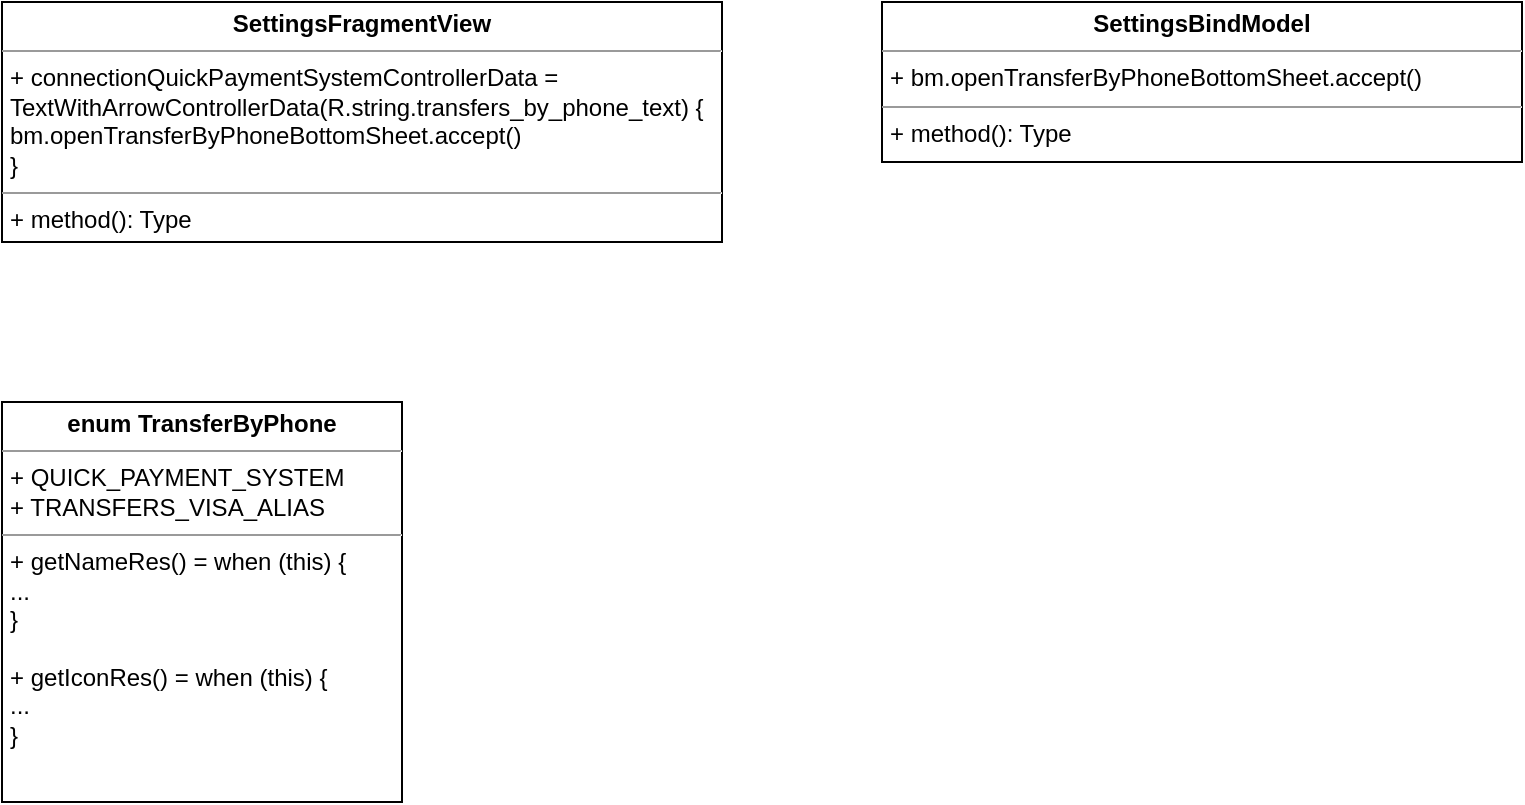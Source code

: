 <mxfile version="16.4.5" type="github">
  <diagram id="cNkFX97jJLte84PRHotk" name="Page-1">
    <mxGraphModel dx="813" dy="417" grid="1" gridSize="10" guides="1" tooltips="1" connect="1" arrows="1" fold="1" page="1" pageScale="1" pageWidth="850" pageHeight="1100" math="0" shadow="0">
      <root>
        <mxCell id="0" />
        <mxCell id="1" parent="0" />
        <mxCell id="yCn2evbuxmwkfyVNQuLm-1" value="&lt;p style=&quot;margin: 0px ; margin-top: 4px ; text-align: center&quot;&gt;&lt;b&gt;SettingsFragmentView&lt;/b&gt;&lt;/p&gt;&lt;hr size=&quot;1&quot;&gt;&lt;p style=&quot;margin: 0px ; margin-left: 4px&quot;&gt;+ connectionQuickPaymentSystemControllerData =&lt;/p&gt;&lt;p style=&quot;margin: 0px ; margin-left: 4px&quot;&gt;TextWithArrowControllerData(R.string.transfers_by_phone_text) { &lt;br&gt;&lt;/p&gt;&lt;p style=&quot;margin: 0px ; margin-left: 4px&quot;&gt;bm.openTransferByPhoneBottomSheet.accept()&lt;br&gt;&lt;/p&gt;&lt;p style=&quot;margin: 0px ; margin-left: 4px&quot;&gt;}&lt;br&gt;&lt;/p&gt;&lt;hr size=&quot;1&quot;&gt;&lt;p style=&quot;margin: 0px ; margin-left: 4px&quot;&gt;+ method(): Type&lt;/p&gt;" style="verticalAlign=top;align=left;overflow=fill;fontSize=12;fontFamily=Helvetica;html=1;" vertex="1" parent="1">
          <mxGeometry x="80" y="80" width="360" height="120" as="geometry" />
        </mxCell>
        <mxCell id="yCn2evbuxmwkfyVNQuLm-2" value="&lt;p style=&quot;margin: 0px ; margin-top: 4px ; text-align: center&quot;&gt;&lt;b&gt;SettingsBindModel&lt;/b&gt;&lt;/p&gt;&lt;hr size=&quot;1&quot;&gt;&lt;p style=&quot;margin: 0px ; margin-left: 4px&quot;&gt;+ bm.openTransferByPhoneBottomSheet.accept()&lt;/p&gt;&lt;hr size=&quot;1&quot;&gt;&lt;p style=&quot;margin: 0px ; margin-left: 4px&quot;&gt;+ method(): Type&lt;/p&gt;" style="verticalAlign=top;align=left;overflow=fill;fontSize=12;fontFamily=Helvetica;html=1;" vertex="1" parent="1">
          <mxGeometry x="520" y="80" width="320" height="80" as="geometry" />
        </mxCell>
        <mxCell id="yCn2evbuxmwkfyVNQuLm-3" value="&lt;p style=&quot;margin: 0px ; margin-top: 4px ; text-align: center&quot;&gt;&lt;b&gt;enum TransferByPhone&lt;/b&gt;&lt;/p&gt;&lt;hr size=&quot;1&quot;&gt;&lt;p style=&quot;margin: 0px ; margin-left: 4px&quot;&gt;+ QUICK_PAYMENT_SYSTEM&lt;/p&gt;&lt;p style=&quot;margin: 0px ; margin-left: 4px&quot;&gt;+ TRANSFERS_VISA_ALIAS&lt;br&gt;&lt;/p&gt;&lt;hr size=&quot;1&quot;&gt;&lt;p style=&quot;margin: 0px ; margin-left: 4px&quot;&gt;+ getNameRes() = when (this) {&lt;/p&gt;&lt;p style=&quot;margin: 0px ; margin-left: 4px&quot;&gt;...&lt;br&gt;&lt;/p&gt;&lt;p style=&quot;margin: 0px ; margin-left: 4px&quot;&gt;}&lt;/p&gt;&lt;p style=&quot;margin: 0px ; margin-left: 4px&quot;&gt;&lt;br&gt;&lt;/p&gt;&lt;p style=&quot;margin: 0px ; margin-left: 4px&quot;&gt;+ getIconRes() = when (this) {&lt;/p&gt;&lt;p style=&quot;margin: 0px ; margin-left: 4px&quot;&gt;...&lt;br&gt;&lt;/p&gt;&lt;p style=&quot;margin: 0px ; margin-left: 4px&quot;&gt;}&lt;br&gt;&lt;/p&gt;" style="verticalAlign=top;align=left;overflow=fill;fontSize=12;fontFamily=Helvetica;html=1;" vertex="1" parent="1">
          <mxGeometry x="80" y="280" width="200" height="200" as="geometry" />
        </mxCell>
      </root>
    </mxGraphModel>
  </diagram>
</mxfile>
